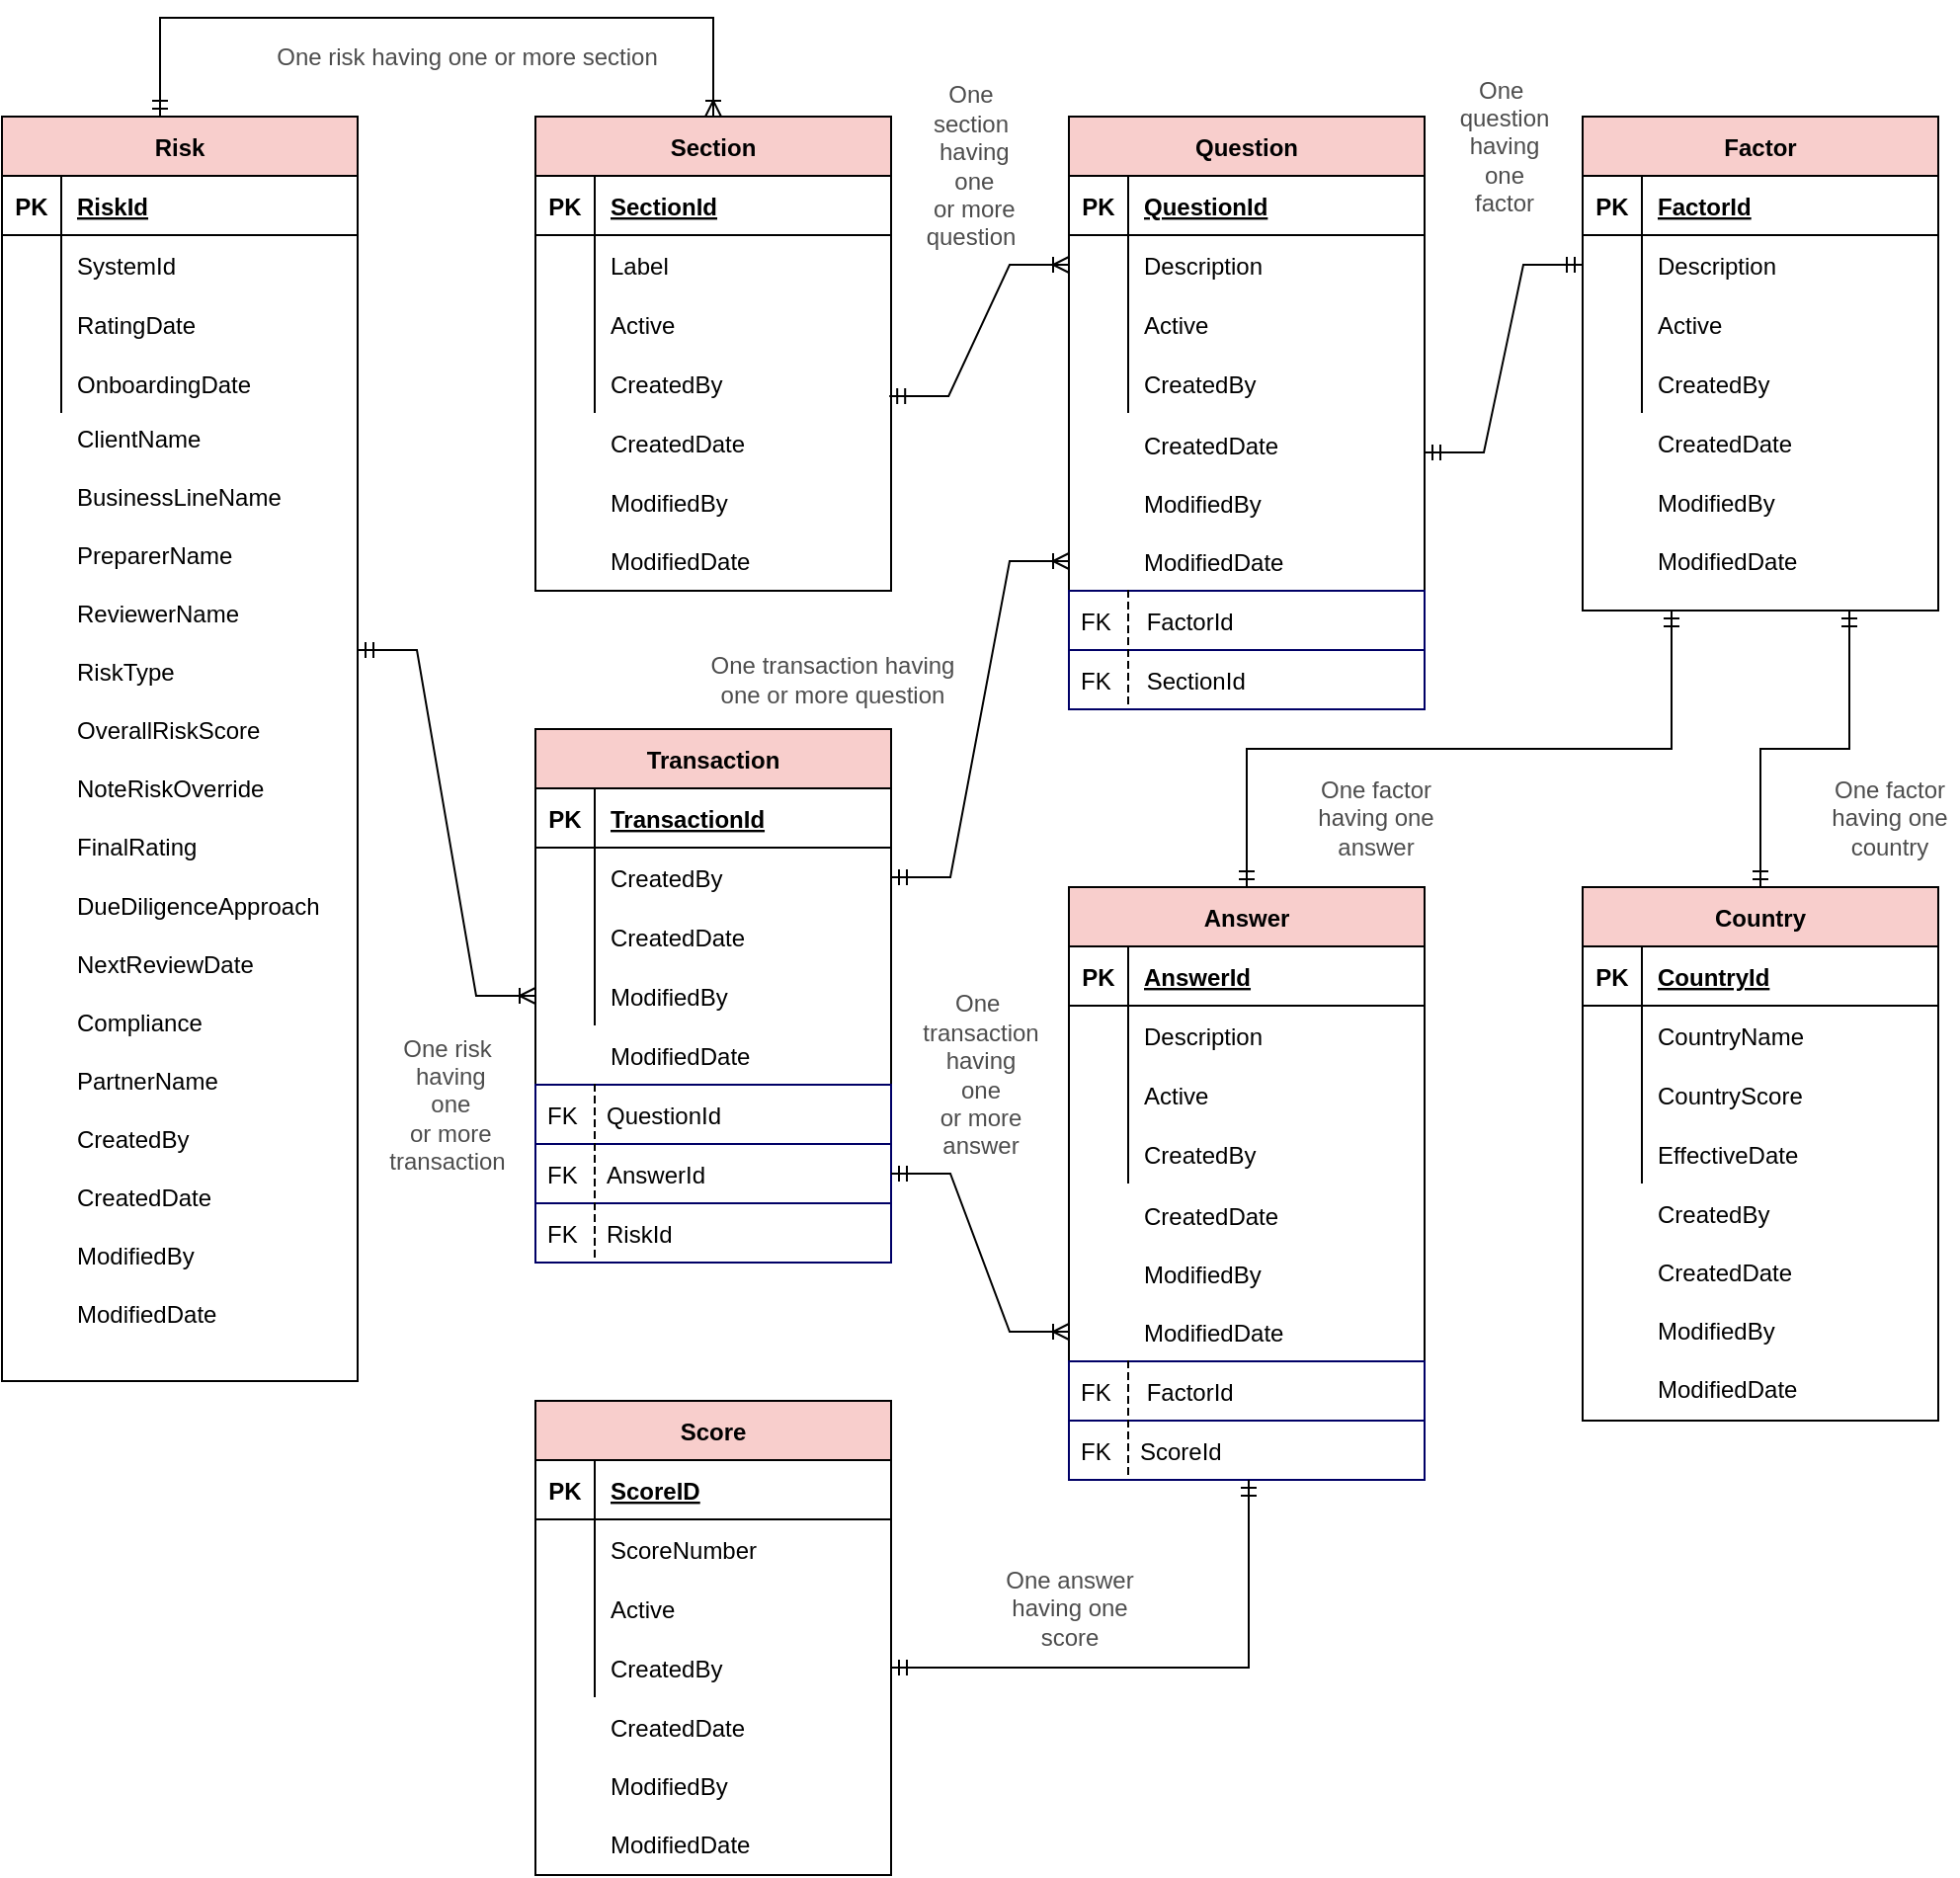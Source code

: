 <mxfile version="15.5.2" type="github">
  <diagram name="Page-1" id="e56a1550-8fbb-45ad-956c-1786394a9013">
    <mxGraphModel dx="1351" dy="1727" grid="1" gridSize="10" guides="1" tooltips="1" connect="1" arrows="1" fold="1" page="1" pageScale="1" pageWidth="1100" pageHeight="850" background="none" math="0" shadow="0">
      <root>
        <mxCell id="0" />
        <mxCell id="1" parent="0" />
        <mxCell id="z-8-TvUBXKNRUecBnekN-32" value="" style="group" vertex="1" connectable="0" parent="1">
          <mxGeometry x="30" y="40" width="180" height="640" as="geometry" />
        </mxCell>
        <mxCell id="z-8-TvUBXKNRUecBnekN-3" value="Risk" style="shape=table;startSize=30;container=1;collapsible=1;childLayout=tableLayout;fixedRows=1;rowLines=0;fontStyle=1;align=center;resizeLast=1;fillColor=#F8CECC;" vertex="1" parent="z-8-TvUBXKNRUecBnekN-32">
          <mxGeometry width="180" height="640" as="geometry" />
        </mxCell>
        <mxCell id="z-8-TvUBXKNRUecBnekN-4" value="" style="shape=partialRectangle;collapsible=0;dropTarget=0;pointerEvents=0;fillColor=none;top=0;left=0;bottom=1;right=0;points=[[0,0.5],[1,0.5]];portConstraint=eastwest;" vertex="1" parent="z-8-TvUBXKNRUecBnekN-3">
          <mxGeometry y="30" width="180" height="30" as="geometry" />
        </mxCell>
        <mxCell id="z-8-TvUBXKNRUecBnekN-5" value="PK" style="shape=partialRectangle;connectable=0;fillColor=none;top=0;left=0;bottom=0;right=0;fontStyle=1;overflow=hidden;" vertex="1" parent="z-8-TvUBXKNRUecBnekN-4">
          <mxGeometry width="30" height="30" as="geometry">
            <mxRectangle width="30" height="30" as="alternateBounds" />
          </mxGeometry>
        </mxCell>
        <mxCell id="z-8-TvUBXKNRUecBnekN-6" value="RiskId" style="shape=partialRectangle;connectable=0;fillColor=none;top=0;left=0;bottom=0;right=0;align=left;spacingLeft=6;fontStyle=5;overflow=hidden;" vertex="1" parent="z-8-TvUBXKNRUecBnekN-4">
          <mxGeometry x="30" width="150" height="30" as="geometry">
            <mxRectangle width="150" height="30" as="alternateBounds" />
          </mxGeometry>
        </mxCell>
        <mxCell id="z-8-TvUBXKNRUecBnekN-7" value="" style="shape=partialRectangle;collapsible=0;dropTarget=0;pointerEvents=0;fillColor=none;top=0;left=0;bottom=0;right=0;points=[[0,0.5],[1,0.5]];portConstraint=eastwest;" vertex="1" parent="z-8-TvUBXKNRUecBnekN-3">
          <mxGeometry y="60" width="180" height="30" as="geometry" />
        </mxCell>
        <mxCell id="z-8-TvUBXKNRUecBnekN-8" value="" style="shape=partialRectangle;connectable=0;fillColor=none;top=0;left=0;bottom=0;right=0;editable=1;overflow=hidden;" vertex="1" parent="z-8-TvUBXKNRUecBnekN-7">
          <mxGeometry width="30" height="30" as="geometry">
            <mxRectangle width="30" height="30" as="alternateBounds" />
          </mxGeometry>
        </mxCell>
        <mxCell id="z-8-TvUBXKNRUecBnekN-9" value="SystemId" style="shape=partialRectangle;connectable=0;fillColor=none;top=0;left=0;bottom=0;right=0;align=left;spacingLeft=6;overflow=hidden;" vertex="1" parent="z-8-TvUBXKNRUecBnekN-7">
          <mxGeometry x="30" width="150" height="30" as="geometry">
            <mxRectangle width="150" height="30" as="alternateBounds" />
          </mxGeometry>
        </mxCell>
        <mxCell id="z-8-TvUBXKNRUecBnekN-10" value="" style="shape=partialRectangle;collapsible=0;dropTarget=0;pointerEvents=0;fillColor=none;top=0;left=0;bottom=0;right=0;points=[[0,0.5],[1,0.5]];portConstraint=eastwest;" vertex="1" parent="z-8-TvUBXKNRUecBnekN-3">
          <mxGeometry y="90" width="180" height="30" as="geometry" />
        </mxCell>
        <mxCell id="z-8-TvUBXKNRUecBnekN-11" value="" style="shape=partialRectangle;connectable=0;fillColor=none;top=0;left=0;bottom=0;right=0;editable=1;overflow=hidden;" vertex="1" parent="z-8-TvUBXKNRUecBnekN-10">
          <mxGeometry width="30" height="30" as="geometry">
            <mxRectangle width="30" height="30" as="alternateBounds" />
          </mxGeometry>
        </mxCell>
        <mxCell id="z-8-TvUBXKNRUecBnekN-12" value="RatingDate" style="shape=partialRectangle;connectable=0;fillColor=none;top=0;left=0;bottom=0;right=0;align=left;spacingLeft=6;overflow=hidden;" vertex="1" parent="z-8-TvUBXKNRUecBnekN-10">
          <mxGeometry x="30" width="150" height="30" as="geometry">
            <mxRectangle width="150" height="30" as="alternateBounds" />
          </mxGeometry>
        </mxCell>
        <mxCell id="z-8-TvUBXKNRUecBnekN-13" value="" style="shape=partialRectangle;collapsible=0;dropTarget=0;pointerEvents=0;fillColor=none;top=0;left=0;bottom=0;right=0;points=[[0,0.5],[1,0.5]];portConstraint=eastwest;" vertex="1" parent="z-8-TvUBXKNRUecBnekN-3">
          <mxGeometry y="120" width="180" height="30" as="geometry" />
        </mxCell>
        <mxCell id="z-8-TvUBXKNRUecBnekN-14" value="" style="shape=partialRectangle;connectable=0;fillColor=none;top=0;left=0;bottom=0;right=0;editable=1;overflow=hidden;" vertex="1" parent="z-8-TvUBXKNRUecBnekN-13">
          <mxGeometry width="30" height="30" as="geometry">
            <mxRectangle width="30" height="30" as="alternateBounds" />
          </mxGeometry>
        </mxCell>
        <mxCell id="z-8-TvUBXKNRUecBnekN-15" value="OnboardingDate" style="shape=partialRectangle;connectable=0;fillColor=none;top=0;left=0;bottom=0;right=0;align=left;spacingLeft=6;overflow=hidden;" vertex="1" parent="z-8-TvUBXKNRUecBnekN-13">
          <mxGeometry x="30" width="150" height="30" as="geometry">
            <mxRectangle width="150" height="30" as="alternateBounds" />
          </mxGeometry>
        </mxCell>
        <mxCell id="z-8-TvUBXKNRUecBnekN-16" value="ClientName" style="shape=partialRectangle;connectable=0;fillColor=none;top=0;left=0;bottom=0;right=0;align=left;spacingLeft=6;overflow=hidden;" vertex="1" parent="z-8-TvUBXKNRUecBnekN-32">
          <mxGeometry x="30" y="147.692" width="150" height="29.538" as="geometry">
            <mxRectangle width="150" height="30" as="alternateBounds" />
          </mxGeometry>
        </mxCell>
        <mxCell id="z-8-TvUBXKNRUecBnekN-17" value="BusinessLineName" style="shape=partialRectangle;connectable=0;fillColor=none;top=0;left=0;bottom=0;right=0;align=left;spacingLeft=6;overflow=hidden;" vertex="1" parent="z-8-TvUBXKNRUecBnekN-32">
          <mxGeometry x="30" y="177.231" width="150" height="29.538" as="geometry">
            <mxRectangle width="150" height="30" as="alternateBounds" />
          </mxGeometry>
        </mxCell>
        <mxCell id="z-8-TvUBXKNRUecBnekN-18" value="RiskType" style="shape=partialRectangle;connectable=0;fillColor=none;top=0;left=0;bottom=0;right=0;align=left;spacingLeft=6;overflow=hidden;" vertex="1" parent="z-8-TvUBXKNRUecBnekN-32">
          <mxGeometry x="30" y="265.846" width="150" height="29.538" as="geometry">
            <mxRectangle width="150" height="30" as="alternateBounds" />
          </mxGeometry>
        </mxCell>
        <mxCell id="z-8-TvUBXKNRUecBnekN-19" value="OverallRiskScore" style="shape=partialRectangle;connectable=0;fillColor=none;top=0;left=0;bottom=0;right=0;align=left;spacingLeft=6;overflow=hidden;" vertex="1" parent="z-8-TvUBXKNRUecBnekN-32">
          <mxGeometry x="30" y="295.385" width="150" height="29.538" as="geometry">
            <mxRectangle width="150" height="30" as="alternateBounds" />
          </mxGeometry>
        </mxCell>
        <mxCell id="z-8-TvUBXKNRUecBnekN-20" value="PreparerName" style="shape=partialRectangle;connectable=0;fillColor=none;top=0;left=0;bottom=0;right=0;align=left;spacingLeft=6;overflow=hidden;" vertex="1" parent="z-8-TvUBXKNRUecBnekN-32">
          <mxGeometry x="30" y="206.769" width="150" height="29.538" as="geometry">
            <mxRectangle width="150" height="30" as="alternateBounds" />
          </mxGeometry>
        </mxCell>
        <mxCell id="z-8-TvUBXKNRUecBnekN-21" value="ReviewerName" style="shape=partialRectangle;connectable=0;fillColor=none;top=0;left=0;bottom=0;right=0;align=left;spacingLeft=6;overflow=hidden;" vertex="1" parent="z-8-TvUBXKNRUecBnekN-32">
          <mxGeometry x="30" y="236.308" width="150" height="29.538" as="geometry">
            <mxRectangle width="150" height="30" as="alternateBounds" />
          </mxGeometry>
        </mxCell>
        <mxCell id="z-8-TvUBXKNRUecBnekN-22" value="NoteRiskOverride" style="shape=partialRectangle;connectable=0;fillColor=none;top=0;left=0;bottom=0;right=0;align=left;spacingLeft=6;overflow=hidden;" vertex="1" parent="z-8-TvUBXKNRUecBnekN-32">
          <mxGeometry x="30" y="324.923" width="150" height="29.538" as="geometry">
            <mxRectangle width="150" height="30" as="alternateBounds" />
          </mxGeometry>
        </mxCell>
        <mxCell id="z-8-TvUBXKNRUecBnekN-23" value="DueDiligenceApproach" style="shape=partialRectangle;connectable=0;fillColor=none;top=0;left=0;bottom=0;right=0;align=left;spacingLeft=6;overflow=hidden;" vertex="1" parent="z-8-TvUBXKNRUecBnekN-32">
          <mxGeometry x="30" y="384" width="150" height="29.538" as="geometry">
            <mxRectangle width="150" height="30" as="alternateBounds" />
          </mxGeometry>
        </mxCell>
        <mxCell id="z-8-TvUBXKNRUecBnekN-24" value="FinalRating" style="shape=partialRectangle;connectable=0;fillColor=none;top=0;left=0;bottom=0;right=0;align=left;spacingLeft=6;overflow=hidden;" vertex="1" parent="z-8-TvUBXKNRUecBnekN-32">
          <mxGeometry x="30" y="354.462" width="150" height="29.538" as="geometry">
            <mxRectangle width="150" height="30" as="alternateBounds" />
          </mxGeometry>
        </mxCell>
        <mxCell id="z-8-TvUBXKNRUecBnekN-25" value="Compliance" style="shape=partialRectangle;connectable=0;fillColor=none;top=0;left=0;bottom=0;right=0;align=left;spacingLeft=6;overflow=hidden;" vertex="1" parent="z-8-TvUBXKNRUecBnekN-32">
          <mxGeometry x="30" y="443.077" width="150" height="29.538" as="geometry">
            <mxRectangle width="150" height="30" as="alternateBounds" />
          </mxGeometry>
        </mxCell>
        <mxCell id="z-8-TvUBXKNRUecBnekN-26" value="NextReviewDate" style="shape=partialRectangle;connectable=0;fillColor=none;top=0;left=0;bottom=0;right=0;align=left;spacingLeft=6;overflow=hidden;" vertex="1" parent="z-8-TvUBXKNRUecBnekN-32">
          <mxGeometry x="30" y="413.538" width="150" height="29.538" as="geometry">
            <mxRectangle width="150" height="30" as="alternateBounds" />
          </mxGeometry>
        </mxCell>
        <mxCell id="z-8-TvUBXKNRUecBnekN-27" value="PartnerName" style="shape=partialRectangle;connectable=0;fillColor=none;top=0;left=0;bottom=0;right=0;align=left;spacingLeft=6;overflow=hidden;" vertex="1" parent="z-8-TvUBXKNRUecBnekN-32">
          <mxGeometry x="30" y="472.615" width="150" height="29.538" as="geometry">
            <mxRectangle width="150" height="30" as="alternateBounds" />
          </mxGeometry>
        </mxCell>
        <mxCell id="z-8-TvUBXKNRUecBnekN-29" value="CreatedDate" style="shape=partialRectangle;connectable=0;fillColor=none;top=0;left=0;bottom=0;right=0;align=left;spacingLeft=6;overflow=hidden;" vertex="1" parent="z-8-TvUBXKNRUecBnekN-32">
          <mxGeometry x="30" y="531.692" width="150" height="29.538" as="geometry">
            <mxRectangle width="150" height="30" as="alternateBounds" />
          </mxGeometry>
        </mxCell>
        <mxCell id="z-8-TvUBXKNRUecBnekN-31" value="CreatedBy" style="shape=partialRectangle;connectable=0;fillColor=none;top=0;left=0;bottom=0;right=0;align=left;spacingLeft=6;overflow=hidden;" vertex="1" parent="z-8-TvUBXKNRUecBnekN-32">
          <mxGeometry x="30" y="502.154" width="150" height="29.538" as="geometry">
            <mxRectangle width="150" height="30" as="alternateBounds" />
          </mxGeometry>
        </mxCell>
        <mxCell id="z-8-TvUBXKNRUecBnekN-30" value="ModifiedBy" style="shape=partialRectangle;connectable=0;fillColor=none;top=0;left=0;bottom=0;right=0;align=left;spacingLeft=6;overflow=hidden;" vertex="1" parent="z-8-TvUBXKNRUecBnekN-32">
          <mxGeometry x="30" y="561.231" width="150" height="29.538" as="geometry">
            <mxRectangle width="150" height="30" as="alternateBounds" />
          </mxGeometry>
        </mxCell>
        <mxCell id="z-8-TvUBXKNRUecBnekN-28" value="ModifiedDate" style="shape=partialRectangle;connectable=0;fillColor=none;top=0;left=0;bottom=0;right=0;align=left;spacingLeft=6;overflow=hidden;" vertex="1" parent="z-8-TvUBXKNRUecBnekN-32">
          <mxGeometry x="30" y="590.769" width="150" height="29.538" as="geometry">
            <mxRectangle width="150" height="30" as="alternateBounds" />
          </mxGeometry>
        </mxCell>
        <mxCell id="z-8-TvUBXKNRUecBnekN-50" value="" style="group" vertex="1" connectable="0" parent="1">
          <mxGeometry x="830" y="430" width="180" height="270" as="geometry" />
        </mxCell>
        <mxCell id="z-8-TvUBXKNRUecBnekN-33" value="Country" style="shape=table;startSize=30;container=1;collapsible=1;childLayout=tableLayout;fixedRows=1;rowLines=0;fontStyle=1;align=center;resizeLast=1;fillColor=#F8CECC;" vertex="1" parent="z-8-TvUBXKNRUecBnekN-50">
          <mxGeometry width="180" height="270" as="geometry" />
        </mxCell>
        <mxCell id="z-8-TvUBXKNRUecBnekN-34" value="" style="shape=partialRectangle;collapsible=0;dropTarget=0;pointerEvents=0;fillColor=none;top=0;left=0;bottom=1;right=0;points=[[0,0.5],[1,0.5]];portConstraint=eastwest;" vertex="1" parent="z-8-TvUBXKNRUecBnekN-33">
          <mxGeometry y="30" width="180" height="30" as="geometry" />
        </mxCell>
        <mxCell id="z-8-TvUBXKNRUecBnekN-35" value="PK" style="shape=partialRectangle;connectable=0;fillColor=none;top=0;left=0;bottom=0;right=0;fontStyle=1;overflow=hidden;" vertex="1" parent="z-8-TvUBXKNRUecBnekN-34">
          <mxGeometry width="30" height="30" as="geometry">
            <mxRectangle width="30" height="30" as="alternateBounds" />
          </mxGeometry>
        </mxCell>
        <mxCell id="z-8-TvUBXKNRUecBnekN-36" value="CountryId" style="shape=partialRectangle;connectable=0;fillColor=none;top=0;left=0;bottom=0;right=0;align=left;spacingLeft=6;fontStyle=5;overflow=hidden;" vertex="1" parent="z-8-TvUBXKNRUecBnekN-34">
          <mxGeometry x="30" width="150" height="30" as="geometry">
            <mxRectangle width="150" height="30" as="alternateBounds" />
          </mxGeometry>
        </mxCell>
        <mxCell id="z-8-TvUBXKNRUecBnekN-37" value="" style="shape=partialRectangle;collapsible=0;dropTarget=0;pointerEvents=0;fillColor=none;top=0;left=0;bottom=0;right=0;points=[[0,0.5],[1,0.5]];portConstraint=eastwest;" vertex="1" parent="z-8-TvUBXKNRUecBnekN-33">
          <mxGeometry y="60" width="180" height="30" as="geometry" />
        </mxCell>
        <mxCell id="z-8-TvUBXKNRUecBnekN-38" value="" style="shape=partialRectangle;connectable=0;fillColor=none;top=0;left=0;bottom=0;right=0;editable=1;overflow=hidden;" vertex="1" parent="z-8-TvUBXKNRUecBnekN-37">
          <mxGeometry width="30" height="30" as="geometry">
            <mxRectangle width="30" height="30" as="alternateBounds" />
          </mxGeometry>
        </mxCell>
        <mxCell id="z-8-TvUBXKNRUecBnekN-39" value="CountryName" style="shape=partialRectangle;connectable=0;fillColor=none;top=0;left=0;bottom=0;right=0;align=left;spacingLeft=6;overflow=hidden;" vertex="1" parent="z-8-TvUBXKNRUecBnekN-37">
          <mxGeometry x="30" width="150" height="30" as="geometry">
            <mxRectangle width="150" height="30" as="alternateBounds" />
          </mxGeometry>
        </mxCell>
        <mxCell id="z-8-TvUBXKNRUecBnekN-40" value="" style="shape=partialRectangle;collapsible=0;dropTarget=0;pointerEvents=0;fillColor=none;top=0;left=0;bottom=0;right=0;points=[[0,0.5],[1,0.5]];portConstraint=eastwest;" vertex="1" parent="z-8-TvUBXKNRUecBnekN-33">
          <mxGeometry y="90" width="180" height="30" as="geometry" />
        </mxCell>
        <mxCell id="z-8-TvUBXKNRUecBnekN-41" value="" style="shape=partialRectangle;connectable=0;fillColor=none;top=0;left=0;bottom=0;right=0;editable=1;overflow=hidden;" vertex="1" parent="z-8-TvUBXKNRUecBnekN-40">
          <mxGeometry width="30" height="30" as="geometry">
            <mxRectangle width="30" height="30" as="alternateBounds" />
          </mxGeometry>
        </mxCell>
        <mxCell id="z-8-TvUBXKNRUecBnekN-42" value="CountryScore" style="shape=partialRectangle;connectable=0;fillColor=none;top=0;left=0;bottom=0;right=0;align=left;spacingLeft=6;overflow=hidden;" vertex="1" parent="z-8-TvUBXKNRUecBnekN-40">
          <mxGeometry x="30" width="150" height="30" as="geometry">
            <mxRectangle width="150" height="30" as="alternateBounds" />
          </mxGeometry>
        </mxCell>
        <mxCell id="z-8-TvUBXKNRUecBnekN-43" value="" style="shape=partialRectangle;collapsible=0;dropTarget=0;pointerEvents=0;fillColor=none;top=0;left=0;bottom=0;right=0;points=[[0,0.5],[1,0.5]];portConstraint=eastwest;" vertex="1" parent="z-8-TvUBXKNRUecBnekN-33">
          <mxGeometry y="120" width="180" height="30" as="geometry" />
        </mxCell>
        <mxCell id="z-8-TvUBXKNRUecBnekN-44" value="" style="shape=partialRectangle;connectable=0;fillColor=none;top=0;left=0;bottom=0;right=0;editable=1;overflow=hidden;" vertex="1" parent="z-8-TvUBXKNRUecBnekN-43">
          <mxGeometry width="30" height="30" as="geometry">
            <mxRectangle width="30" height="30" as="alternateBounds" />
          </mxGeometry>
        </mxCell>
        <mxCell id="z-8-TvUBXKNRUecBnekN-45" value="EffectiveDate" style="shape=partialRectangle;connectable=0;fillColor=none;top=0;left=0;bottom=0;right=0;align=left;spacingLeft=6;overflow=hidden;" vertex="1" parent="z-8-TvUBXKNRUecBnekN-43">
          <mxGeometry x="30" width="150" height="30" as="geometry">
            <mxRectangle width="150" height="30" as="alternateBounds" />
          </mxGeometry>
        </mxCell>
        <mxCell id="z-8-TvUBXKNRUecBnekN-46" value="CreatedBy" style="shape=partialRectangle;connectable=0;fillColor=none;top=0;left=0;bottom=0;right=0;align=left;spacingLeft=6;overflow=hidden;" vertex="1" parent="z-8-TvUBXKNRUecBnekN-50">
          <mxGeometry x="30" y="150.004" width="150" height="29.538" as="geometry">
            <mxRectangle width="150" height="30" as="alternateBounds" />
          </mxGeometry>
        </mxCell>
        <mxCell id="z-8-TvUBXKNRUecBnekN-47" value="CreatedDate" style="shape=partialRectangle;connectable=0;fillColor=none;top=0;left=0;bottom=0;right=0;align=left;spacingLeft=6;overflow=hidden;" vertex="1" parent="z-8-TvUBXKNRUecBnekN-50">
          <mxGeometry x="30" y="179.542" width="150" height="29.538" as="geometry">
            <mxRectangle width="150" height="30" as="alternateBounds" />
          </mxGeometry>
        </mxCell>
        <mxCell id="z-8-TvUBXKNRUecBnekN-48" value="ModifiedBy" style="shape=partialRectangle;connectable=0;fillColor=none;top=0;left=0;bottom=0;right=0;align=left;spacingLeft=6;overflow=hidden;" vertex="1" parent="z-8-TvUBXKNRUecBnekN-50">
          <mxGeometry x="30" y="209.081" width="150" height="29.538" as="geometry">
            <mxRectangle width="150" height="30" as="alternateBounds" />
          </mxGeometry>
        </mxCell>
        <mxCell id="z-8-TvUBXKNRUecBnekN-49" value="ModifiedDate" style="shape=partialRectangle;connectable=0;fillColor=none;top=0;left=0;bottom=0;right=0;align=left;spacingLeft=6;overflow=hidden;" vertex="1" parent="z-8-TvUBXKNRUecBnekN-50">
          <mxGeometry x="30" y="238.619" width="150" height="29.538" as="geometry">
            <mxRectangle width="150" height="30" as="alternateBounds" />
          </mxGeometry>
        </mxCell>
        <mxCell id="z-8-TvUBXKNRUecBnekN-73" value="" style="group" vertex="1" connectable="0" parent="1">
          <mxGeometry x="570" y="40" width="180" height="300.0" as="geometry" />
        </mxCell>
        <mxCell id="z-8-TvUBXKNRUecBnekN-55" value="Question" style="shape=table;startSize=30;container=1;collapsible=1;childLayout=tableLayout;fixedRows=1;rowLines=0;fontStyle=1;align=center;resizeLast=1;fillColor=#F8CECC;" vertex="1" parent="z-8-TvUBXKNRUecBnekN-73">
          <mxGeometry width="180" height="300" as="geometry" />
        </mxCell>
        <mxCell id="z-8-TvUBXKNRUecBnekN-56" value="" style="shape=partialRectangle;collapsible=0;dropTarget=0;pointerEvents=0;fillColor=none;top=0;left=0;bottom=1;right=0;points=[[0,0.5],[1,0.5]];portConstraint=eastwest;" vertex="1" parent="z-8-TvUBXKNRUecBnekN-55">
          <mxGeometry y="30" width="180" height="30" as="geometry" />
        </mxCell>
        <mxCell id="z-8-TvUBXKNRUecBnekN-57" value="PK" style="shape=partialRectangle;connectable=0;fillColor=none;top=0;left=0;bottom=0;right=0;fontStyle=1;overflow=hidden;" vertex="1" parent="z-8-TvUBXKNRUecBnekN-56">
          <mxGeometry width="30" height="30" as="geometry">
            <mxRectangle width="30" height="30" as="alternateBounds" />
          </mxGeometry>
        </mxCell>
        <mxCell id="z-8-TvUBXKNRUecBnekN-58" value="QuestionId" style="shape=partialRectangle;connectable=0;fillColor=none;top=0;left=0;bottom=0;right=0;align=left;spacingLeft=6;fontStyle=5;overflow=hidden;" vertex="1" parent="z-8-TvUBXKNRUecBnekN-56">
          <mxGeometry x="30" width="150" height="30" as="geometry">
            <mxRectangle width="150" height="30" as="alternateBounds" />
          </mxGeometry>
        </mxCell>
        <mxCell id="z-8-TvUBXKNRUecBnekN-59" value="" style="shape=partialRectangle;collapsible=0;dropTarget=0;pointerEvents=0;fillColor=none;top=0;left=0;bottom=0;right=0;points=[[0,0.5],[1,0.5]];portConstraint=eastwest;" vertex="1" parent="z-8-TvUBXKNRUecBnekN-55">
          <mxGeometry y="60" width="180" height="30" as="geometry" />
        </mxCell>
        <mxCell id="z-8-TvUBXKNRUecBnekN-60" value="" style="shape=partialRectangle;connectable=0;fillColor=none;top=0;left=0;bottom=0;right=0;editable=1;overflow=hidden;" vertex="1" parent="z-8-TvUBXKNRUecBnekN-59">
          <mxGeometry width="30" height="30" as="geometry">
            <mxRectangle width="30" height="30" as="alternateBounds" />
          </mxGeometry>
        </mxCell>
        <mxCell id="z-8-TvUBXKNRUecBnekN-61" value="Description" style="shape=partialRectangle;connectable=0;fillColor=none;top=0;left=0;bottom=0;right=0;align=left;spacingLeft=6;overflow=hidden;" vertex="1" parent="z-8-TvUBXKNRUecBnekN-59">
          <mxGeometry x="30" width="150" height="30" as="geometry">
            <mxRectangle width="150" height="30" as="alternateBounds" />
          </mxGeometry>
        </mxCell>
        <mxCell id="z-8-TvUBXKNRUecBnekN-62" value="" style="shape=partialRectangle;collapsible=0;dropTarget=0;pointerEvents=0;fillColor=none;top=0;left=0;bottom=0;right=0;points=[[0,0.5],[1,0.5]];portConstraint=eastwest;" vertex="1" parent="z-8-TvUBXKNRUecBnekN-55">
          <mxGeometry y="90" width="180" height="30" as="geometry" />
        </mxCell>
        <mxCell id="z-8-TvUBXKNRUecBnekN-63" value="" style="shape=partialRectangle;connectable=0;fillColor=none;top=0;left=0;bottom=0;right=0;editable=1;overflow=hidden;" vertex="1" parent="z-8-TvUBXKNRUecBnekN-62">
          <mxGeometry width="30" height="30" as="geometry">
            <mxRectangle width="30" height="30" as="alternateBounds" />
          </mxGeometry>
        </mxCell>
        <mxCell id="z-8-TvUBXKNRUecBnekN-64" value="Active" style="shape=partialRectangle;connectable=0;fillColor=none;top=0;left=0;bottom=0;right=0;align=left;spacingLeft=6;overflow=hidden;" vertex="1" parent="z-8-TvUBXKNRUecBnekN-62">
          <mxGeometry x="30" width="150" height="30" as="geometry">
            <mxRectangle width="150" height="30" as="alternateBounds" />
          </mxGeometry>
        </mxCell>
        <mxCell id="z-8-TvUBXKNRUecBnekN-65" value="" style="shape=partialRectangle;collapsible=0;dropTarget=0;pointerEvents=0;fillColor=none;top=0;left=0;bottom=0;right=0;points=[[0,0.5],[1,0.5]];portConstraint=eastwest;" vertex="1" parent="z-8-TvUBXKNRUecBnekN-55">
          <mxGeometry y="120" width="180" height="30" as="geometry" />
        </mxCell>
        <mxCell id="z-8-TvUBXKNRUecBnekN-66" value="" style="shape=partialRectangle;connectable=0;fillColor=none;top=0;left=0;bottom=0;right=0;editable=1;overflow=hidden;" vertex="1" parent="z-8-TvUBXKNRUecBnekN-65">
          <mxGeometry width="30" height="30" as="geometry">
            <mxRectangle width="30" height="30" as="alternateBounds" />
          </mxGeometry>
        </mxCell>
        <mxCell id="z-8-TvUBXKNRUecBnekN-67" value="CreatedBy" style="shape=partialRectangle;connectable=0;fillColor=none;top=0;left=0;bottom=0;right=0;align=left;spacingLeft=6;overflow=hidden;" vertex="1" parent="z-8-TvUBXKNRUecBnekN-65">
          <mxGeometry x="30" width="150" height="30" as="geometry">
            <mxRectangle width="150" height="30" as="alternateBounds" />
          </mxGeometry>
        </mxCell>
        <mxCell id="z-8-TvUBXKNRUecBnekN-68" value="ModifiedBy" style="shape=partialRectangle;connectable=0;fillColor=none;top=0;left=0;bottom=0;right=0;align=left;spacingLeft=6;overflow=hidden;" vertex="1" parent="z-8-TvUBXKNRUecBnekN-73">
          <mxGeometry x="30" y="180.921" width="150" height="29.538" as="geometry">
            <mxRectangle width="150" height="30" as="alternateBounds" />
          </mxGeometry>
        </mxCell>
        <mxCell id="z-8-TvUBXKNRUecBnekN-69" value="ModifiedDate" style="shape=partialRectangle;connectable=0;fillColor=none;top=0;left=0;bottom=0;right=0;align=left;spacingLeft=6;overflow=hidden;" vertex="1" parent="z-8-TvUBXKNRUecBnekN-73">
          <mxGeometry x="30" y="210.459" width="150" height="29.538" as="geometry">
            <mxRectangle width="150" height="30" as="alternateBounds" />
          </mxGeometry>
        </mxCell>
        <mxCell id="z-8-TvUBXKNRUecBnekN-72" value="CreatedDate" style="shape=partialRectangle;connectable=0;fillColor=none;top=0;left=0;bottom=0;right=0;align=left;spacingLeft=6;overflow=hidden;" vertex="1" parent="z-8-TvUBXKNRUecBnekN-73">
          <mxGeometry x="30" y="150.92" width="150" height="30" as="geometry">
            <mxRectangle width="150" height="30" as="alternateBounds" />
          </mxGeometry>
        </mxCell>
        <mxCell id="z-8-TvUBXKNRUecBnekN-98" value=" FactorId" style="shape=partialRectangle;fillColor=none;align=left;verticalAlign=middle;strokeColor=#000066;spacingLeft=34;rotatable=0;points=[[0,0.5],[1,0.5]];portConstraint=eastwest;dropTarget=0;shadow=0;" vertex="1" parent="z-8-TvUBXKNRUecBnekN-73">
          <mxGeometry y="240" width="180" height="30" as="geometry" />
        </mxCell>
        <mxCell id="z-8-TvUBXKNRUecBnekN-99" value="FK" style="shape=partialRectangle;top=0;left=0;bottom=0;fillColor=none;stokeWidth=1;dashed=1;align=left;verticalAlign=middle;spacingLeft=4;spacingRight=4;overflow=hidden;rotatable=0;points=[];portConstraint=eastwest;part=1;" vertex="1" connectable="0" parent="z-8-TvUBXKNRUecBnekN-98">
          <mxGeometry width="30" height="30" as="geometry" />
        </mxCell>
        <mxCell id="z-8-TvUBXKNRUecBnekN-100" value=" SectionId" style="shape=partialRectangle;fillColor=none;align=left;verticalAlign=middle;strokeColor=#000066;spacingLeft=34;rotatable=0;points=[[0,0.5],[1,0.5]];portConstraint=eastwest;dropTarget=0;" vertex="1" parent="z-8-TvUBXKNRUecBnekN-73">
          <mxGeometry y="270" width="180" height="30" as="geometry" />
        </mxCell>
        <mxCell id="z-8-TvUBXKNRUecBnekN-101" value="FK" style="shape=partialRectangle;top=0;left=0;bottom=0;fillColor=none;stokeWidth=1;dashed=1;align=left;verticalAlign=middle;spacingLeft=4;spacingRight=4;overflow=hidden;rotatable=0;points=[];portConstraint=eastwest;part=1;" vertex="1" connectable="0" parent="z-8-TvUBXKNRUecBnekN-100">
          <mxGeometry width="30" height="30" as="geometry" />
        </mxCell>
        <mxCell id="z-8-TvUBXKNRUecBnekN-118" value="" style="group" vertex="1" connectable="0" parent="1">
          <mxGeometry x="830" y="40" width="180" height="250" as="geometry" />
        </mxCell>
        <mxCell id="z-8-TvUBXKNRUecBnekN-102" value="Factor" style="shape=table;startSize=30;container=1;collapsible=1;childLayout=tableLayout;fixedRows=1;rowLines=0;fontStyle=1;align=center;resizeLast=1;fillColor=#F8CECC;" vertex="1" parent="z-8-TvUBXKNRUecBnekN-118">
          <mxGeometry width="180" height="250" as="geometry">
            <mxRectangle width="70" height="30" as="alternateBounds" />
          </mxGeometry>
        </mxCell>
        <mxCell id="z-8-TvUBXKNRUecBnekN-103" value="" style="shape=partialRectangle;collapsible=0;dropTarget=0;pointerEvents=0;fillColor=none;top=0;left=0;bottom=1;right=0;points=[[0,0.5],[1,0.5]];portConstraint=eastwest;" vertex="1" parent="z-8-TvUBXKNRUecBnekN-102">
          <mxGeometry y="30" width="180" height="30" as="geometry" />
        </mxCell>
        <mxCell id="z-8-TvUBXKNRUecBnekN-104" value="PK" style="shape=partialRectangle;connectable=0;fillColor=none;top=0;left=0;bottom=0;right=0;fontStyle=1;overflow=hidden;" vertex="1" parent="z-8-TvUBXKNRUecBnekN-103">
          <mxGeometry width="30" height="30" as="geometry">
            <mxRectangle width="30" height="30" as="alternateBounds" />
          </mxGeometry>
        </mxCell>
        <mxCell id="z-8-TvUBXKNRUecBnekN-105" value="FactorId" style="shape=partialRectangle;connectable=0;fillColor=none;top=0;left=0;bottom=0;right=0;align=left;spacingLeft=6;fontStyle=5;overflow=hidden;" vertex="1" parent="z-8-TvUBXKNRUecBnekN-103">
          <mxGeometry x="30" width="150" height="30" as="geometry">
            <mxRectangle width="150" height="30" as="alternateBounds" />
          </mxGeometry>
        </mxCell>
        <mxCell id="z-8-TvUBXKNRUecBnekN-106" value="" style="shape=partialRectangle;collapsible=0;dropTarget=0;pointerEvents=0;fillColor=none;top=0;left=0;bottom=0;right=0;points=[[0,0.5],[1,0.5]];portConstraint=eastwest;" vertex="1" parent="z-8-TvUBXKNRUecBnekN-102">
          <mxGeometry y="60" width="180" height="30" as="geometry" />
        </mxCell>
        <mxCell id="z-8-TvUBXKNRUecBnekN-107" value="" style="shape=partialRectangle;connectable=0;fillColor=none;top=0;left=0;bottom=0;right=0;editable=1;overflow=hidden;" vertex="1" parent="z-8-TvUBXKNRUecBnekN-106">
          <mxGeometry width="30" height="30" as="geometry">
            <mxRectangle width="30" height="30" as="alternateBounds" />
          </mxGeometry>
        </mxCell>
        <mxCell id="z-8-TvUBXKNRUecBnekN-108" value="Description" style="shape=partialRectangle;connectable=0;fillColor=none;top=0;left=0;bottom=0;right=0;align=left;spacingLeft=6;overflow=hidden;" vertex="1" parent="z-8-TvUBXKNRUecBnekN-106">
          <mxGeometry x="30" width="150" height="30" as="geometry">
            <mxRectangle width="150" height="30" as="alternateBounds" />
          </mxGeometry>
        </mxCell>
        <mxCell id="z-8-TvUBXKNRUecBnekN-109" value="" style="shape=partialRectangle;collapsible=0;dropTarget=0;pointerEvents=0;fillColor=none;top=0;left=0;bottom=0;right=0;points=[[0,0.5],[1,0.5]];portConstraint=eastwest;" vertex="1" parent="z-8-TvUBXKNRUecBnekN-102">
          <mxGeometry y="90" width="180" height="30" as="geometry" />
        </mxCell>
        <mxCell id="z-8-TvUBXKNRUecBnekN-110" value="" style="shape=partialRectangle;connectable=0;fillColor=none;top=0;left=0;bottom=0;right=0;editable=1;overflow=hidden;" vertex="1" parent="z-8-TvUBXKNRUecBnekN-109">
          <mxGeometry width="30" height="30" as="geometry">
            <mxRectangle width="30" height="30" as="alternateBounds" />
          </mxGeometry>
        </mxCell>
        <mxCell id="z-8-TvUBXKNRUecBnekN-111" value="Active" style="shape=partialRectangle;connectable=0;fillColor=none;top=0;left=0;bottom=0;right=0;align=left;spacingLeft=6;overflow=hidden;" vertex="1" parent="z-8-TvUBXKNRUecBnekN-109">
          <mxGeometry x="30" width="150" height="30" as="geometry">
            <mxRectangle width="150" height="30" as="alternateBounds" />
          </mxGeometry>
        </mxCell>
        <mxCell id="z-8-TvUBXKNRUecBnekN-112" value="" style="shape=partialRectangle;collapsible=0;dropTarget=0;pointerEvents=0;fillColor=none;top=0;left=0;bottom=0;right=0;points=[[0,0.5],[1,0.5]];portConstraint=eastwest;" vertex="1" parent="z-8-TvUBXKNRUecBnekN-102">
          <mxGeometry y="120" width="180" height="30" as="geometry" />
        </mxCell>
        <mxCell id="z-8-TvUBXKNRUecBnekN-113" value="" style="shape=partialRectangle;connectable=0;fillColor=none;top=0;left=0;bottom=0;right=0;editable=1;overflow=hidden;" vertex="1" parent="z-8-TvUBXKNRUecBnekN-112">
          <mxGeometry width="30" height="30" as="geometry">
            <mxRectangle width="30" height="30" as="alternateBounds" />
          </mxGeometry>
        </mxCell>
        <mxCell id="z-8-TvUBXKNRUecBnekN-114" value="CreatedBy" style="shape=partialRectangle;connectable=0;fillColor=none;top=0;left=0;bottom=0;right=0;align=left;spacingLeft=6;overflow=hidden;" vertex="1" parent="z-8-TvUBXKNRUecBnekN-112">
          <mxGeometry x="30" width="150" height="30" as="geometry">
            <mxRectangle width="150" height="30" as="alternateBounds" />
          </mxGeometry>
        </mxCell>
        <mxCell id="z-8-TvUBXKNRUecBnekN-115" value="CreatedDate" style="shape=partialRectangle;connectable=0;fillColor=none;top=0;left=0;bottom=0;right=0;align=left;spacingLeft=6;overflow=hidden;" vertex="1" parent="z-8-TvUBXKNRUecBnekN-118">
          <mxGeometry x="30" y="150" width="150" height="30" as="geometry">
            <mxRectangle width="150" height="30" as="alternateBounds" />
          </mxGeometry>
        </mxCell>
        <mxCell id="z-8-TvUBXKNRUecBnekN-116" value="ModifiedBy" style="shape=partialRectangle;connectable=0;fillColor=none;top=0;left=0;bottom=0;right=0;align=left;spacingLeft=6;overflow=hidden;" vertex="1" parent="z-8-TvUBXKNRUecBnekN-118">
          <mxGeometry x="30" y="180.001" width="150" height="29.538" as="geometry">
            <mxRectangle width="150" height="30" as="alternateBounds" />
          </mxGeometry>
        </mxCell>
        <mxCell id="z-8-TvUBXKNRUecBnekN-117" value="ModifiedDate" style="shape=partialRectangle;connectable=0;fillColor=none;top=0;left=0;bottom=0;right=0;align=left;spacingLeft=6;overflow=hidden;" vertex="1" parent="z-8-TvUBXKNRUecBnekN-118">
          <mxGeometry x="30" y="209.539" width="150" height="29.538" as="geometry">
            <mxRectangle width="150" height="30" as="alternateBounds" />
          </mxGeometry>
        </mxCell>
        <mxCell id="z-8-TvUBXKNRUecBnekN-135" value="" style="group" vertex="1" connectable="0" parent="1">
          <mxGeometry x="300" y="40" width="180" height="250" as="geometry" />
        </mxCell>
        <mxCell id="z-8-TvUBXKNRUecBnekN-119" value="Section" style="shape=table;startSize=30;container=1;collapsible=1;childLayout=tableLayout;fixedRows=1;rowLines=0;fontStyle=1;align=center;resizeLast=1;fillColor=#F8CECC;" vertex="1" parent="z-8-TvUBXKNRUecBnekN-135">
          <mxGeometry width="180" height="240" as="geometry" />
        </mxCell>
        <mxCell id="z-8-TvUBXKNRUecBnekN-120" value="" style="shape=partialRectangle;collapsible=0;dropTarget=0;pointerEvents=0;fillColor=none;top=0;left=0;bottom=1;right=0;points=[[0,0.5],[1,0.5]];portConstraint=eastwest;" vertex="1" parent="z-8-TvUBXKNRUecBnekN-119">
          <mxGeometry y="30" width="180" height="30" as="geometry" />
        </mxCell>
        <mxCell id="z-8-TvUBXKNRUecBnekN-121" value="PK" style="shape=partialRectangle;connectable=0;fillColor=none;top=0;left=0;bottom=0;right=0;fontStyle=1;overflow=hidden;" vertex="1" parent="z-8-TvUBXKNRUecBnekN-120">
          <mxGeometry width="30" height="30" as="geometry">
            <mxRectangle width="30" height="30" as="alternateBounds" />
          </mxGeometry>
        </mxCell>
        <mxCell id="z-8-TvUBXKNRUecBnekN-122" value="SectionId" style="shape=partialRectangle;connectable=0;fillColor=none;top=0;left=0;bottom=0;right=0;align=left;spacingLeft=6;fontStyle=5;overflow=hidden;" vertex="1" parent="z-8-TvUBXKNRUecBnekN-120">
          <mxGeometry x="30" width="150" height="30" as="geometry">
            <mxRectangle width="150" height="30" as="alternateBounds" />
          </mxGeometry>
        </mxCell>
        <mxCell id="z-8-TvUBXKNRUecBnekN-123" value="" style="shape=partialRectangle;collapsible=0;dropTarget=0;pointerEvents=0;fillColor=none;top=0;left=0;bottom=0;right=0;points=[[0,0.5],[1,0.5]];portConstraint=eastwest;" vertex="1" parent="z-8-TvUBXKNRUecBnekN-119">
          <mxGeometry y="60" width="180" height="30" as="geometry" />
        </mxCell>
        <mxCell id="z-8-TvUBXKNRUecBnekN-124" value="" style="shape=partialRectangle;connectable=0;fillColor=none;top=0;left=0;bottom=0;right=0;editable=1;overflow=hidden;" vertex="1" parent="z-8-TvUBXKNRUecBnekN-123">
          <mxGeometry width="30" height="30" as="geometry">
            <mxRectangle width="30" height="30" as="alternateBounds" />
          </mxGeometry>
        </mxCell>
        <mxCell id="z-8-TvUBXKNRUecBnekN-125" value="Label" style="shape=partialRectangle;connectable=0;fillColor=none;top=0;left=0;bottom=0;right=0;align=left;spacingLeft=6;overflow=hidden;" vertex="1" parent="z-8-TvUBXKNRUecBnekN-123">
          <mxGeometry x="30" width="150" height="30" as="geometry">
            <mxRectangle width="150" height="30" as="alternateBounds" />
          </mxGeometry>
        </mxCell>
        <mxCell id="z-8-TvUBXKNRUecBnekN-126" value="" style="shape=partialRectangle;collapsible=0;dropTarget=0;pointerEvents=0;fillColor=none;top=0;left=0;bottom=0;right=0;points=[[0,0.5],[1,0.5]];portConstraint=eastwest;" vertex="1" parent="z-8-TvUBXKNRUecBnekN-119">
          <mxGeometry y="90" width="180" height="30" as="geometry" />
        </mxCell>
        <mxCell id="z-8-TvUBXKNRUecBnekN-127" value="" style="shape=partialRectangle;connectable=0;fillColor=none;top=0;left=0;bottom=0;right=0;editable=1;overflow=hidden;" vertex="1" parent="z-8-TvUBXKNRUecBnekN-126">
          <mxGeometry width="30" height="30" as="geometry">
            <mxRectangle width="30" height="30" as="alternateBounds" />
          </mxGeometry>
        </mxCell>
        <mxCell id="z-8-TvUBXKNRUecBnekN-128" value="Active" style="shape=partialRectangle;connectable=0;fillColor=none;top=0;left=0;bottom=0;right=0;align=left;spacingLeft=6;overflow=hidden;" vertex="1" parent="z-8-TvUBXKNRUecBnekN-126">
          <mxGeometry x="30" width="150" height="30" as="geometry">
            <mxRectangle width="150" height="30" as="alternateBounds" />
          </mxGeometry>
        </mxCell>
        <mxCell id="z-8-TvUBXKNRUecBnekN-129" value="" style="shape=partialRectangle;collapsible=0;dropTarget=0;pointerEvents=0;fillColor=none;top=0;left=0;bottom=0;right=0;points=[[0,0.5],[1,0.5]];portConstraint=eastwest;" vertex="1" parent="z-8-TvUBXKNRUecBnekN-119">
          <mxGeometry y="120" width="180" height="30" as="geometry" />
        </mxCell>
        <mxCell id="z-8-TvUBXKNRUecBnekN-130" value="" style="shape=partialRectangle;connectable=0;fillColor=none;top=0;left=0;bottom=0;right=0;editable=1;overflow=hidden;" vertex="1" parent="z-8-TvUBXKNRUecBnekN-129">
          <mxGeometry width="30" height="30" as="geometry">
            <mxRectangle width="30" height="30" as="alternateBounds" />
          </mxGeometry>
        </mxCell>
        <mxCell id="z-8-TvUBXKNRUecBnekN-131" value="CreatedBy" style="shape=partialRectangle;connectable=0;fillColor=none;top=0;left=0;bottom=0;right=0;align=left;spacingLeft=6;overflow=hidden;" vertex="1" parent="z-8-TvUBXKNRUecBnekN-129">
          <mxGeometry x="30" width="150" height="30" as="geometry">
            <mxRectangle width="150" height="30" as="alternateBounds" />
          </mxGeometry>
        </mxCell>
        <mxCell id="z-8-TvUBXKNRUecBnekN-132" value="CreatedDate" style="shape=partialRectangle;connectable=0;fillColor=none;top=0;left=0;bottom=0;right=0;align=left;spacingLeft=6;overflow=hidden;" vertex="1" parent="z-8-TvUBXKNRUecBnekN-135">
          <mxGeometry x="30" y="150" width="150" height="30" as="geometry">
            <mxRectangle width="150" height="30" as="alternateBounds" />
          </mxGeometry>
        </mxCell>
        <mxCell id="z-8-TvUBXKNRUecBnekN-133" value="ModifiedBy" style="shape=partialRectangle;connectable=0;fillColor=none;top=0;left=0;bottom=0;right=0;align=left;spacingLeft=6;overflow=hidden;" vertex="1" parent="z-8-TvUBXKNRUecBnekN-135">
          <mxGeometry x="30" y="180.001" width="150" height="29.538" as="geometry">
            <mxRectangle width="150" height="30" as="alternateBounds" />
          </mxGeometry>
        </mxCell>
        <mxCell id="z-8-TvUBXKNRUecBnekN-134" value="ModifiedDate" style="shape=partialRectangle;connectable=0;fillColor=none;top=0;left=0;bottom=0;right=0;align=left;spacingLeft=6;overflow=hidden;" vertex="1" parent="z-8-TvUBXKNRUecBnekN-135">
          <mxGeometry x="30" y="209.539" width="150" height="29.538" as="geometry">
            <mxRectangle width="150" height="30" as="alternateBounds" />
          </mxGeometry>
        </mxCell>
        <mxCell id="z-8-TvUBXKNRUecBnekN-177" value="" style="group" vertex="1" connectable="0" parent="1">
          <mxGeometry x="300" y="690" width="180" height="240" as="geometry" />
        </mxCell>
        <mxCell id="z-8-TvUBXKNRUecBnekN-161" value="Score" style="shape=table;startSize=30;container=1;collapsible=1;childLayout=tableLayout;fixedRows=1;rowLines=0;fontStyle=1;align=center;resizeLast=1;fillColor=#F8CECC;" vertex="1" parent="z-8-TvUBXKNRUecBnekN-177">
          <mxGeometry width="180" height="240" as="geometry" />
        </mxCell>
        <mxCell id="z-8-TvUBXKNRUecBnekN-162" value="" style="shape=partialRectangle;collapsible=0;dropTarget=0;pointerEvents=0;fillColor=none;top=0;left=0;bottom=1;right=0;points=[[0,0.5],[1,0.5]];portConstraint=eastwest;" vertex="1" parent="z-8-TvUBXKNRUecBnekN-161">
          <mxGeometry y="30" width="180" height="30" as="geometry" />
        </mxCell>
        <mxCell id="z-8-TvUBXKNRUecBnekN-163" value="PK" style="shape=partialRectangle;connectable=0;fillColor=none;top=0;left=0;bottom=0;right=0;fontStyle=1;overflow=hidden;" vertex="1" parent="z-8-TvUBXKNRUecBnekN-162">
          <mxGeometry width="30" height="30" as="geometry">
            <mxRectangle width="30" height="30" as="alternateBounds" />
          </mxGeometry>
        </mxCell>
        <mxCell id="z-8-TvUBXKNRUecBnekN-164" value="ScoreID" style="shape=partialRectangle;connectable=0;fillColor=none;top=0;left=0;bottom=0;right=0;align=left;spacingLeft=6;fontStyle=5;overflow=hidden;" vertex="1" parent="z-8-TvUBXKNRUecBnekN-162">
          <mxGeometry x="30" width="150" height="30" as="geometry">
            <mxRectangle width="150" height="30" as="alternateBounds" />
          </mxGeometry>
        </mxCell>
        <mxCell id="z-8-TvUBXKNRUecBnekN-165" value="" style="shape=partialRectangle;collapsible=0;dropTarget=0;pointerEvents=0;fillColor=none;top=0;left=0;bottom=0;right=0;points=[[0,0.5],[1,0.5]];portConstraint=eastwest;" vertex="1" parent="z-8-TvUBXKNRUecBnekN-161">
          <mxGeometry y="60" width="180" height="30" as="geometry" />
        </mxCell>
        <mxCell id="z-8-TvUBXKNRUecBnekN-166" value="" style="shape=partialRectangle;connectable=0;fillColor=none;top=0;left=0;bottom=0;right=0;editable=1;overflow=hidden;" vertex="1" parent="z-8-TvUBXKNRUecBnekN-165">
          <mxGeometry width="30" height="30" as="geometry">
            <mxRectangle width="30" height="30" as="alternateBounds" />
          </mxGeometry>
        </mxCell>
        <mxCell id="z-8-TvUBXKNRUecBnekN-167" value="ScoreNumber" style="shape=partialRectangle;connectable=0;fillColor=none;top=0;left=0;bottom=0;right=0;align=left;spacingLeft=6;overflow=hidden;" vertex="1" parent="z-8-TvUBXKNRUecBnekN-165">
          <mxGeometry x="30" width="150" height="30" as="geometry">
            <mxRectangle width="150" height="30" as="alternateBounds" />
          </mxGeometry>
        </mxCell>
        <mxCell id="z-8-TvUBXKNRUecBnekN-168" value="" style="shape=partialRectangle;collapsible=0;dropTarget=0;pointerEvents=0;fillColor=none;top=0;left=0;bottom=0;right=0;points=[[0,0.5],[1,0.5]];portConstraint=eastwest;" vertex="1" parent="z-8-TvUBXKNRUecBnekN-161">
          <mxGeometry y="90" width="180" height="30" as="geometry" />
        </mxCell>
        <mxCell id="z-8-TvUBXKNRUecBnekN-169" value="" style="shape=partialRectangle;connectable=0;fillColor=none;top=0;left=0;bottom=0;right=0;editable=1;overflow=hidden;" vertex="1" parent="z-8-TvUBXKNRUecBnekN-168">
          <mxGeometry width="30" height="30" as="geometry">
            <mxRectangle width="30" height="30" as="alternateBounds" />
          </mxGeometry>
        </mxCell>
        <mxCell id="z-8-TvUBXKNRUecBnekN-170" value="Active" style="shape=partialRectangle;connectable=0;fillColor=none;top=0;left=0;bottom=0;right=0;align=left;spacingLeft=6;overflow=hidden;" vertex="1" parent="z-8-TvUBXKNRUecBnekN-168">
          <mxGeometry x="30" width="150" height="30" as="geometry">
            <mxRectangle width="150" height="30" as="alternateBounds" />
          </mxGeometry>
        </mxCell>
        <mxCell id="z-8-TvUBXKNRUecBnekN-171" value="" style="shape=partialRectangle;collapsible=0;dropTarget=0;pointerEvents=0;fillColor=none;top=0;left=0;bottom=0;right=0;points=[[0,0.5],[1,0.5]];portConstraint=eastwest;" vertex="1" parent="z-8-TvUBXKNRUecBnekN-161">
          <mxGeometry y="120" width="180" height="30" as="geometry" />
        </mxCell>
        <mxCell id="z-8-TvUBXKNRUecBnekN-172" value="" style="shape=partialRectangle;connectable=0;fillColor=none;top=0;left=0;bottom=0;right=0;editable=1;overflow=hidden;" vertex="1" parent="z-8-TvUBXKNRUecBnekN-171">
          <mxGeometry width="30" height="30" as="geometry">
            <mxRectangle width="30" height="30" as="alternateBounds" />
          </mxGeometry>
        </mxCell>
        <mxCell id="z-8-TvUBXKNRUecBnekN-173" value="CreatedBy" style="shape=partialRectangle;connectable=0;fillColor=none;top=0;left=0;bottom=0;right=0;align=left;spacingLeft=6;overflow=hidden;" vertex="1" parent="z-8-TvUBXKNRUecBnekN-171">
          <mxGeometry x="30" width="150" height="30" as="geometry">
            <mxRectangle width="150" height="30" as="alternateBounds" />
          </mxGeometry>
        </mxCell>
        <mxCell id="z-8-TvUBXKNRUecBnekN-174" value="CreatedDate" style="shape=partialRectangle;connectable=0;fillColor=none;top=0;left=0;bottom=0;right=0;align=left;spacingLeft=6;overflow=hidden;" vertex="1" parent="z-8-TvUBXKNRUecBnekN-177">
          <mxGeometry x="30" y="150.001" width="150" height="29.538" as="geometry">
            <mxRectangle width="150" height="30" as="alternateBounds" />
          </mxGeometry>
        </mxCell>
        <mxCell id="z-8-TvUBXKNRUecBnekN-175" value="ModifiedBy" style="shape=partialRectangle;connectable=0;fillColor=none;top=0;left=0;bottom=0;right=0;align=left;spacingLeft=6;overflow=hidden;" vertex="1" parent="z-8-TvUBXKNRUecBnekN-177">
          <mxGeometry x="30" y="179.539" width="150" height="29.538" as="geometry">
            <mxRectangle width="150" height="30" as="alternateBounds" />
          </mxGeometry>
        </mxCell>
        <mxCell id="z-8-TvUBXKNRUecBnekN-176" value="ModifiedDate" style="shape=partialRectangle;connectable=0;fillColor=none;top=0;left=0;bottom=0;right=0;align=left;spacingLeft=6;overflow=hidden;" vertex="1" parent="z-8-TvUBXKNRUecBnekN-177">
          <mxGeometry x="30" y="209.079" width="150" height="29.538" as="geometry">
            <mxRectangle width="150" height="30" as="alternateBounds" />
          </mxGeometry>
        </mxCell>
        <mxCell id="z-8-TvUBXKNRUecBnekN-198" value="" style="group" vertex="1" connectable="0" parent="1">
          <mxGeometry x="300" y="350" width="180" height="270" as="geometry" />
        </mxCell>
        <mxCell id="z-8-TvUBXKNRUecBnekN-178" value="Transaction" style="shape=table;startSize=30;container=1;collapsible=1;childLayout=tableLayout;fixedRows=1;rowLines=0;fontStyle=1;align=center;resizeLast=1;fillColor=#F8CECC;" vertex="1" parent="z-8-TvUBXKNRUecBnekN-198">
          <mxGeometry width="180" height="270" as="geometry" />
        </mxCell>
        <mxCell id="z-8-TvUBXKNRUecBnekN-179" value="" style="shape=partialRectangle;collapsible=0;dropTarget=0;pointerEvents=0;fillColor=none;top=0;left=0;bottom=1;right=0;points=[[0,0.5],[1,0.5]];portConstraint=eastwest;" vertex="1" parent="z-8-TvUBXKNRUecBnekN-178">
          <mxGeometry y="30" width="180" height="30" as="geometry" />
        </mxCell>
        <mxCell id="z-8-TvUBXKNRUecBnekN-180" value="PK" style="shape=partialRectangle;connectable=0;fillColor=none;top=0;left=0;bottom=0;right=0;fontStyle=1;overflow=hidden;" vertex="1" parent="z-8-TvUBXKNRUecBnekN-179">
          <mxGeometry width="30" height="30" as="geometry">
            <mxRectangle width="30" height="30" as="alternateBounds" />
          </mxGeometry>
        </mxCell>
        <mxCell id="z-8-TvUBXKNRUecBnekN-181" value="TransactionId" style="shape=partialRectangle;connectable=0;fillColor=none;top=0;left=0;bottom=0;right=0;align=left;spacingLeft=6;fontStyle=5;overflow=hidden;" vertex="1" parent="z-8-TvUBXKNRUecBnekN-179">
          <mxGeometry x="30" width="150" height="30" as="geometry">
            <mxRectangle width="150" height="30" as="alternateBounds" />
          </mxGeometry>
        </mxCell>
        <mxCell id="z-8-TvUBXKNRUecBnekN-182" value="" style="shape=partialRectangle;collapsible=0;dropTarget=0;pointerEvents=0;fillColor=none;top=0;left=0;bottom=0;right=0;points=[[0,0.5],[1,0.5]];portConstraint=eastwest;" vertex="1" parent="z-8-TvUBXKNRUecBnekN-178">
          <mxGeometry y="60" width="180" height="30" as="geometry" />
        </mxCell>
        <mxCell id="z-8-TvUBXKNRUecBnekN-183" value="" style="shape=partialRectangle;connectable=0;fillColor=none;top=0;left=0;bottom=0;right=0;editable=1;overflow=hidden;" vertex="1" parent="z-8-TvUBXKNRUecBnekN-182">
          <mxGeometry width="30" height="30" as="geometry">
            <mxRectangle width="30" height="30" as="alternateBounds" />
          </mxGeometry>
        </mxCell>
        <mxCell id="z-8-TvUBXKNRUecBnekN-184" value="CreatedBy" style="shape=partialRectangle;connectable=0;fillColor=none;top=0;left=0;bottom=0;right=0;align=left;spacingLeft=6;overflow=hidden;" vertex="1" parent="z-8-TvUBXKNRUecBnekN-182">
          <mxGeometry x="30" width="150" height="30" as="geometry">
            <mxRectangle width="150" height="30" as="alternateBounds" />
          </mxGeometry>
        </mxCell>
        <mxCell id="z-8-TvUBXKNRUecBnekN-185" value="" style="shape=partialRectangle;collapsible=0;dropTarget=0;pointerEvents=0;fillColor=none;top=0;left=0;bottom=0;right=0;points=[[0,0.5],[1,0.5]];portConstraint=eastwest;" vertex="1" parent="z-8-TvUBXKNRUecBnekN-178">
          <mxGeometry y="90" width="180" height="30" as="geometry" />
        </mxCell>
        <mxCell id="z-8-TvUBXKNRUecBnekN-186" value="" style="shape=partialRectangle;connectable=0;fillColor=none;top=0;left=0;bottom=0;right=0;editable=1;overflow=hidden;" vertex="1" parent="z-8-TvUBXKNRUecBnekN-185">
          <mxGeometry width="30" height="30" as="geometry">
            <mxRectangle width="30" height="30" as="alternateBounds" />
          </mxGeometry>
        </mxCell>
        <mxCell id="z-8-TvUBXKNRUecBnekN-187" value="CreatedDate" style="shape=partialRectangle;connectable=0;fillColor=none;top=0;left=0;bottom=0;right=0;align=left;spacingLeft=6;overflow=hidden;" vertex="1" parent="z-8-TvUBXKNRUecBnekN-185">
          <mxGeometry x="30" width="150" height="30" as="geometry">
            <mxRectangle width="150" height="30" as="alternateBounds" />
          </mxGeometry>
        </mxCell>
        <mxCell id="z-8-TvUBXKNRUecBnekN-188" value="" style="shape=partialRectangle;collapsible=0;dropTarget=0;pointerEvents=0;fillColor=none;top=0;left=0;bottom=0;right=0;points=[[0,0.5],[1,0.5]];portConstraint=eastwest;" vertex="1" parent="z-8-TvUBXKNRUecBnekN-178">
          <mxGeometry y="120" width="180" height="30" as="geometry" />
        </mxCell>
        <mxCell id="z-8-TvUBXKNRUecBnekN-189" value="" style="shape=partialRectangle;connectable=0;fillColor=none;top=0;left=0;bottom=0;right=0;editable=1;overflow=hidden;" vertex="1" parent="z-8-TvUBXKNRUecBnekN-188">
          <mxGeometry width="30" height="30" as="geometry">
            <mxRectangle width="30" height="30" as="alternateBounds" />
          </mxGeometry>
        </mxCell>
        <mxCell id="z-8-TvUBXKNRUecBnekN-190" value="ModifiedBy" style="shape=partialRectangle;connectable=0;fillColor=none;top=0;left=0;bottom=0;right=0;align=left;spacingLeft=6;overflow=hidden;" vertex="1" parent="z-8-TvUBXKNRUecBnekN-188">
          <mxGeometry x="30" width="150" height="30" as="geometry">
            <mxRectangle width="150" height="30" as="alternateBounds" />
          </mxGeometry>
        </mxCell>
        <mxCell id="z-8-TvUBXKNRUecBnekN-191" value="ModifiedDate" style="shape=partialRectangle;connectable=0;fillColor=none;top=0;left=0;bottom=0;right=0;align=left;spacingLeft=6;overflow=hidden;" vertex="1" parent="z-8-TvUBXKNRUecBnekN-198">
          <mxGeometry x="30" y="150" width="150" height="30" as="geometry">
            <mxRectangle width="150" height="30" as="alternateBounds" />
          </mxGeometry>
        </mxCell>
        <mxCell id="z-8-TvUBXKNRUecBnekN-192" value="QuestionId" style="shape=partialRectangle;fillColor=none;align=left;verticalAlign=middle;strokeColor=#000066;spacingLeft=34;rotatable=0;points=[[0,0.5],[1,0.5]];portConstraint=eastwest;dropTarget=0;" vertex="1" parent="z-8-TvUBXKNRUecBnekN-198">
          <mxGeometry y="180" width="180" height="30" as="geometry" />
        </mxCell>
        <mxCell id="z-8-TvUBXKNRUecBnekN-193" value="FK" style="shape=partialRectangle;top=0;left=0;bottom=0;fillColor=none;stokeWidth=1;dashed=1;align=left;verticalAlign=middle;spacingLeft=4;spacingRight=4;overflow=hidden;rotatable=0;points=[];portConstraint=eastwest;part=1;" vertex="1" connectable="0" parent="z-8-TvUBXKNRUecBnekN-192">
          <mxGeometry width="30" height="30" as="geometry" />
        </mxCell>
        <mxCell id="z-8-TvUBXKNRUecBnekN-194" value="AnswerId" style="shape=partialRectangle;fillColor=none;align=left;verticalAlign=middle;strokeColor=#000066;spacingLeft=34;rotatable=0;points=[[0,0.5],[1,0.5]];portConstraint=eastwest;dropTarget=0;" vertex="1" parent="z-8-TvUBXKNRUecBnekN-198">
          <mxGeometry y="210" width="180" height="30" as="geometry" />
        </mxCell>
        <mxCell id="z-8-TvUBXKNRUecBnekN-195" value="FK" style="shape=partialRectangle;top=0;left=0;bottom=0;fillColor=none;stokeWidth=1;dashed=1;align=left;verticalAlign=middle;spacingLeft=4;spacingRight=4;overflow=hidden;rotatable=0;points=[];portConstraint=eastwest;part=1;" vertex="1" connectable="0" parent="z-8-TvUBXKNRUecBnekN-194">
          <mxGeometry width="30" height="30" as="geometry" />
        </mxCell>
        <mxCell id="z-8-TvUBXKNRUecBnekN-196" value="RiskId" style="shape=partialRectangle;fillColor=none;align=left;verticalAlign=middle;strokeColor=#000066;spacingLeft=34;rotatable=0;points=[[0,0.5],[1,0.5]];portConstraint=eastwest;dropTarget=0;" vertex="1" parent="z-8-TvUBXKNRUecBnekN-198">
          <mxGeometry y="240" width="180" height="30" as="geometry" />
        </mxCell>
        <mxCell id="z-8-TvUBXKNRUecBnekN-197" value="FK" style="shape=partialRectangle;top=0;left=0;bottom=0;fillColor=none;stokeWidth=1;dashed=1;align=left;verticalAlign=middle;spacingLeft=4;spacingRight=4;overflow=hidden;rotatable=0;points=[];portConstraint=eastwest;part=1;" vertex="1" connectable="0" parent="z-8-TvUBXKNRUecBnekN-196">
          <mxGeometry width="30" height="30" as="geometry" />
        </mxCell>
        <mxCell id="z-8-TvUBXKNRUecBnekN-209" value="" style="edgeStyle=orthogonalEdgeStyle;fontSize=12;html=1;endArrow=ERoneToMany;startArrow=ERmandOne;rounded=0;elbow=vertical;exitX=0.75;exitY=0;exitDx=0;exitDy=0;entryX=0.5;entryY=0;entryDx=0;entryDy=0;" edge="1" parent="1" target="z-8-TvUBXKNRUecBnekN-119">
          <mxGeometry width="100" height="100" relative="1" as="geometry">
            <mxPoint x="110" y="40" as="sourcePoint" />
            <mxPoint x="605" y="40" as="targetPoint" />
            <Array as="points">
              <mxPoint x="110" y="-10" />
              <mxPoint x="390" y="-10" />
            </Array>
          </mxGeometry>
        </mxCell>
        <mxCell id="z-8-TvUBXKNRUecBnekN-220" value="&lt;font color=&quot;#4d4d4d&quot;&gt;One risk having one or&amp;nbsp;more section&lt;/font&gt;" style="text;html=1;align=center;verticalAlign=middle;resizable=0;points=[];autosize=1;strokeColor=none;fillColor=none;" vertex="1" parent="1">
          <mxGeometry x="160" width="210" height="20" as="geometry" />
        </mxCell>
        <mxCell id="z-8-TvUBXKNRUecBnekN-232" value="" style="group" vertex="1" connectable="0" parent="1">
          <mxGeometry x="570" y="430" width="180" height="300.0" as="geometry" />
        </mxCell>
        <mxCell id="z-8-TvUBXKNRUecBnekN-233" value="Answer" style="shape=table;startSize=30;container=1;collapsible=1;childLayout=tableLayout;fixedRows=1;rowLines=0;fontStyle=1;align=center;resizeLast=1;fillColor=#F8CECC;" vertex="1" parent="z-8-TvUBXKNRUecBnekN-232">
          <mxGeometry width="180" height="300" as="geometry" />
        </mxCell>
        <mxCell id="z-8-TvUBXKNRUecBnekN-234" value="" style="shape=partialRectangle;collapsible=0;dropTarget=0;pointerEvents=0;fillColor=none;top=0;left=0;bottom=1;right=0;points=[[0,0.5],[1,0.5]];portConstraint=eastwest;" vertex="1" parent="z-8-TvUBXKNRUecBnekN-233">
          <mxGeometry y="30" width="180" height="30" as="geometry" />
        </mxCell>
        <mxCell id="z-8-TvUBXKNRUecBnekN-235" value="PK" style="shape=partialRectangle;connectable=0;fillColor=none;top=0;left=0;bottom=0;right=0;fontStyle=1;overflow=hidden;" vertex="1" parent="z-8-TvUBXKNRUecBnekN-234">
          <mxGeometry width="30" height="30" as="geometry">
            <mxRectangle width="30" height="30" as="alternateBounds" />
          </mxGeometry>
        </mxCell>
        <mxCell id="z-8-TvUBXKNRUecBnekN-236" value="AnswerId" style="shape=partialRectangle;connectable=0;fillColor=none;top=0;left=0;bottom=0;right=0;align=left;spacingLeft=6;fontStyle=5;overflow=hidden;" vertex="1" parent="z-8-TvUBXKNRUecBnekN-234">
          <mxGeometry x="30" width="150" height="30" as="geometry">
            <mxRectangle width="150" height="30" as="alternateBounds" />
          </mxGeometry>
        </mxCell>
        <mxCell id="z-8-TvUBXKNRUecBnekN-237" value="" style="shape=partialRectangle;collapsible=0;dropTarget=0;pointerEvents=0;fillColor=none;top=0;left=0;bottom=0;right=0;points=[[0,0.5],[1,0.5]];portConstraint=eastwest;" vertex="1" parent="z-8-TvUBXKNRUecBnekN-233">
          <mxGeometry y="60" width="180" height="30" as="geometry" />
        </mxCell>
        <mxCell id="z-8-TvUBXKNRUecBnekN-238" value="" style="shape=partialRectangle;connectable=0;fillColor=none;top=0;left=0;bottom=0;right=0;editable=1;overflow=hidden;" vertex="1" parent="z-8-TvUBXKNRUecBnekN-237">
          <mxGeometry width="30" height="30" as="geometry">
            <mxRectangle width="30" height="30" as="alternateBounds" />
          </mxGeometry>
        </mxCell>
        <mxCell id="z-8-TvUBXKNRUecBnekN-239" value="Description" style="shape=partialRectangle;connectable=0;fillColor=none;top=0;left=0;bottom=0;right=0;align=left;spacingLeft=6;overflow=hidden;" vertex="1" parent="z-8-TvUBXKNRUecBnekN-237">
          <mxGeometry x="30" width="150" height="30" as="geometry">
            <mxRectangle width="150" height="30" as="alternateBounds" />
          </mxGeometry>
        </mxCell>
        <mxCell id="z-8-TvUBXKNRUecBnekN-240" value="" style="shape=partialRectangle;collapsible=0;dropTarget=0;pointerEvents=0;fillColor=none;top=0;left=0;bottom=0;right=0;points=[[0,0.5],[1,0.5]];portConstraint=eastwest;" vertex="1" parent="z-8-TvUBXKNRUecBnekN-233">
          <mxGeometry y="90" width="180" height="30" as="geometry" />
        </mxCell>
        <mxCell id="z-8-TvUBXKNRUecBnekN-241" value="" style="shape=partialRectangle;connectable=0;fillColor=none;top=0;left=0;bottom=0;right=0;editable=1;overflow=hidden;" vertex="1" parent="z-8-TvUBXKNRUecBnekN-240">
          <mxGeometry width="30" height="30" as="geometry">
            <mxRectangle width="30" height="30" as="alternateBounds" />
          </mxGeometry>
        </mxCell>
        <mxCell id="z-8-TvUBXKNRUecBnekN-242" value="Active" style="shape=partialRectangle;connectable=0;fillColor=none;top=0;left=0;bottom=0;right=0;align=left;spacingLeft=6;overflow=hidden;" vertex="1" parent="z-8-TvUBXKNRUecBnekN-240">
          <mxGeometry x="30" width="150" height="30" as="geometry">
            <mxRectangle width="150" height="30" as="alternateBounds" />
          </mxGeometry>
        </mxCell>
        <mxCell id="z-8-TvUBXKNRUecBnekN-243" value="" style="shape=partialRectangle;collapsible=0;dropTarget=0;pointerEvents=0;fillColor=none;top=0;left=0;bottom=0;right=0;points=[[0,0.5],[1,0.5]];portConstraint=eastwest;" vertex="1" parent="z-8-TvUBXKNRUecBnekN-233">
          <mxGeometry y="120" width="180" height="30" as="geometry" />
        </mxCell>
        <mxCell id="z-8-TvUBXKNRUecBnekN-244" value="" style="shape=partialRectangle;connectable=0;fillColor=none;top=0;left=0;bottom=0;right=0;editable=1;overflow=hidden;" vertex="1" parent="z-8-TvUBXKNRUecBnekN-243">
          <mxGeometry width="30" height="30" as="geometry">
            <mxRectangle width="30" height="30" as="alternateBounds" />
          </mxGeometry>
        </mxCell>
        <mxCell id="z-8-TvUBXKNRUecBnekN-245" value="CreatedBy" style="shape=partialRectangle;connectable=0;fillColor=none;top=0;left=0;bottom=0;right=0;align=left;spacingLeft=6;overflow=hidden;" vertex="1" parent="z-8-TvUBXKNRUecBnekN-243">
          <mxGeometry x="30" width="150" height="30" as="geometry">
            <mxRectangle width="150" height="30" as="alternateBounds" />
          </mxGeometry>
        </mxCell>
        <mxCell id="z-8-TvUBXKNRUecBnekN-246" value="ModifiedBy" style="shape=partialRectangle;connectable=0;fillColor=none;top=0;left=0;bottom=0;right=0;align=left;spacingLeft=6;overflow=hidden;" vertex="1" parent="z-8-TvUBXKNRUecBnekN-232">
          <mxGeometry x="30" y="180.921" width="150" height="29.538" as="geometry">
            <mxRectangle width="150" height="30" as="alternateBounds" />
          </mxGeometry>
        </mxCell>
        <mxCell id="z-8-TvUBXKNRUecBnekN-247" value="ModifiedDate" style="shape=partialRectangle;connectable=0;fillColor=none;top=0;left=0;bottom=0;right=0;align=left;spacingLeft=6;overflow=hidden;" vertex="1" parent="z-8-TvUBXKNRUecBnekN-232">
          <mxGeometry x="30" y="210.459" width="150" height="29.538" as="geometry">
            <mxRectangle width="150" height="30" as="alternateBounds" />
          </mxGeometry>
        </mxCell>
        <mxCell id="z-8-TvUBXKNRUecBnekN-248" value="CreatedDate" style="shape=partialRectangle;connectable=0;fillColor=none;top=0;left=0;bottom=0;right=0;align=left;spacingLeft=6;overflow=hidden;" vertex="1" parent="z-8-TvUBXKNRUecBnekN-232">
          <mxGeometry x="30" y="150.92" width="150" height="30" as="geometry">
            <mxRectangle width="150" height="30" as="alternateBounds" />
          </mxGeometry>
        </mxCell>
        <mxCell id="z-8-TvUBXKNRUecBnekN-249" value=" FactorId" style="shape=partialRectangle;fillColor=none;align=left;verticalAlign=middle;strokeColor=#000066;spacingLeft=34;rotatable=0;points=[[0,0.5],[1,0.5]];portConstraint=eastwest;dropTarget=0;shadow=0;" vertex="1" parent="z-8-TvUBXKNRUecBnekN-232">
          <mxGeometry y="240" width="180" height="30" as="geometry" />
        </mxCell>
        <mxCell id="z-8-TvUBXKNRUecBnekN-250" value="FK" style="shape=partialRectangle;top=0;left=0;bottom=0;fillColor=none;stokeWidth=1;dashed=1;align=left;verticalAlign=middle;spacingLeft=4;spacingRight=4;overflow=hidden;rotatable=0;points=[];portConstraint=eastwest;part=1;" vertex="1" connectable="0" parent="z-8-TvUBXKNRUecBnekN-249">
          <mxGeometry width="30" height="30" as="geometry" />
        </mxCell>
        <mxCell id="z-8-TvUBXKNRUecBnekN-251" value="ScoreId" style="shape=partialRectangle;fillColor=none;align=left;verticalAlign=middle;strokeColor=#000066;spacingLeft=34;rotatable=0;points=[[0,0.5],[1,0.5]];portConstraint=eastwest;dropTarget=0;" vertex="1" parent="z-8-TvUBXKNRUecBnekN-232">
          <mxGeometry y="270" width="180" height="30" as="geometry" />
        </mxCell>
        <mxCell id="z-8-TvUBXKNRUecBnekN-252" value="FK" style="shape=partialRectangle;top=0;left=0;bottom=0;fillColor=none;stokeWidth=1;dashed=1;align=left;verticalAlign=middle;spacingLeft=4;spacingRight=4;overflow=hidden;rotatable=0;points=[];portConstraint=eastwest;part=1;" vertex="1" connectable="0" parent="z-8-TvUBXKNRUecBnekN-251">
          <mxGeometry width="30" height="30" as="geometry" />
        </mxCell>
        <mxCell id="z-8-TvUBXKNRUecBnekN-255" value="" style="edgeStyle=entityRelationEdgeStyle;fontSize=12;html=1;endArrow=ERmandOne;startArrow=ERmandOne;rounded=0;fontColor=#4D4D4D;entryX=0;entryY=0.5;entryDx=0;entryDy=0;" edge="1" parent="1" target="z-8-TvUBXKNRUecBnekN-106">
          <mxGeometry width="100" height="100" relative="1" as="geometry">
            <mxPoint x="750" y="210" as="sourcePoint" />
            <mxPoint x="850" y="110" as="targetPoint" />
          </mxGeometry>
        </mxCell>
        <mxCell id="z-8-TvUBXKNRUecBnekN-256" value="" style="edgeStyle=entityRelationEdgeStyle;fontSize=12;html=1;endArrow=ERoneToMany;startArrow=ERmandOne;rounded=0;fontColor=#4D4D4D;entryX=0;entryY=0.5;entryDx=0;entryDy=0;exitX=0.995;exitY=0.716;exitDx=0;exitDy=0;exitPerimeter=0;" edge="1" parent="1" source="z-8-TvUBXKNRUecBnekN-129" target="z-8-TvUBXKNRUecBnekN-59">
          <mxGeometry width="100" height="100" relative="1" as="geometry">
            <mxPoint x="640" y="290" as="sourcePoint" />
            <mxPoint x="530" y="230" as="targetPoint" />
          </mxGeometry>
        </mxCell>
        <mxCell id="z-8-TvUBXKNRUecBnekN-262" value="" style="edgeStyle=entityRelationEdgeStyle;fontSize=12;html=1;endArrow=ERoneToMany;startArrow=ERmandOne;rounded=0;fontColor=#4D4D4D;exitX=1;exitY=0.5;exitDx=0;exitDy=0;entryX=0;entryY=0.75;entryDx=0;entryDy=0;" edge="1" parent="1" source="z-8-TvUBXKNRUecBnekN-182" target="z-8-TvUBXKNRUecBnekN-55">
          <mxGeometry width="100" height="100" relative="1" as="geometry">
            <mxPoint x="480" y="425" as="sourcePoint" />
            <mxPoint x="580" y="325" as="targetPoint" />
          </mxGeometry>
        </mxCell>
        <mxCell id="z-8-TvUBXKNRUecBnekN-263" value="" style="edgeStyle=entityRelationEdgeStyle;fontSize=12;html=1;endArrow=ERoneToMany;startArrow=ERmandOne;rounded=0;fontColor=#4D4D4D;exitX=1;exitY=0.5;exitDx=0;exitDy=0;entryX=0;entryY=0.75;entryDx=0;entryDy=0;" edge="1" parent="1" source="z-8-TvUBXKNRUecBnekN-194" target="z-8-TvUBXKNRUecBnekN-233">
          <mxGeometry width="100" height="100" relative="1" as="geometry">
            <mxPoint x="490" y="435" as="sourcePoint" />
            <mxPoint x="580" y="275" as="targetPoint" />
          </mxGeometry>
        </mxCell>
        <mxCell id="z-8-TvUBXKNRUecBnekN-264" value="" style="edgeStyle=orthogonalEdgeStyle;fontSize=12;html=1;endArrow=ERmandOne;startArrow=ERmandOne;rounded=0;fontColor=#4D4D4D;entryX=0.25;entryY=1;entryDx=0;entryDy=0;exitX=0.5;exitY=0;exitDx=0;exitDy=0;" edge="1" parent="1" source="z-8-TvUBXKNRUecBnekN-233" target="z-8-TvUBXKNRUecBnekN-102">
          <mxGeometry width="100" height="100" relative="1" as="geometry">
            <mxPoint x="560" y="470" as="sourcePoint" />
            <mxPoint x="660" y="370" as="targetPoint" />
          </mxGeometry>
        </mxCell>
        <mxCell id="z-8-TvUBXKNRUecBnekN-265" value="" style="edgeStyle=orthogonalEdgeStyle;fontSize=12;html=1;endArrow=ERmandOne;startArrow=ERmandOne;rounded=0;fontColor=#4D4D4D;entryX=0.75;entryY=1;entryDx=0;entryDy=0;exitX=0.5;exitY=0;exitDx=0;exitDy=0;" edge="1" parent="1" source="z-8-TvUBXKNRUecBnekN-33" target="z-8-TvUBXKNRUecBnekN-102">
          <mxGeometry width="100" height="100" relative="1" as="geometry">
            <mxPoint x="670" y="440" as="sourcePoint" />
            <mxPoint x="885" y="300" as="targetPoint" />
          </mxGeometry>
        </mxCell>
        <mxCell id="z-8-TvUBXKNRUecBnekN-266" value="" style="edgeStyle=orthogonalEdgeStyle;fontSize=12;html=1;endArrow=ERmandOne;startArrow=ERmandOne;rounded=0;fontColor=#4D4D4D;exitX=1;exitY=0.5;exitDx=0;exitDy=0;" edge="1" parent="1" source="z-8-TvUBXKNRUecBnekN-171">
          <mxGeometry width="100" height="100" relative="1" as="geometry">
            <mxPoint x="670" y="440" as="sourcePoint" />
            <mxPoint x="661" y="730" as="targetPoint" />
            <Array as="points">
              <mxPoint x="661" y="825" />
            </Array>
          </mxGeometry>
        </mxCell>
        <mxCell id="z-8-TvUBXKNRUecBnekN-267" value="" style="edgeStyle=entityRelationEdgeStyle;fontSize=12;html=1;endArrow=ERoneToMany;startArrow=ERmandOne;rounded=0;fontColor=#4D4D4D;entryX=0;entryY=0.5;entryDx=0;entryDy=0;" edge="1" parent="1" target="z-8-TvUBXKNRUecBnekN-188">
          <mxGeometry width="100" height="100" relative="1" as="geometry">
            <mxPoint x="210" y="310" as="sourcePoint" />
            <mxPoint x="580" y="275" as="targetPoint" />
          </mxGeometry>
        </mxCell>
        <mxCell id="z-8-TvUBXKNRUecBnekN-268" value="&lt;font color=&quot;#4d4d4d&quot;&gt;One risk&lt;br&gt;&amp;nbsp;having&lt;br&gt;&amp;nbsp;one&lt;br&gt;&amp;nbsp;or&amp;nbsp;more &lt;br&gt;transaction&lt;/font&gt;" style="text;html=1;align=center;verticalAlign=middle;resizable=0;points=[];autosize=1;strokeColor=none;fillColor=none;" vertex="1" parent="1">
          <mxGeometry x="220" y="500" width="70" height="80" as="geometry" />
        </mxCell>
        <mxCell id="z-8-TvUBXKNRUecBnekN-269" value="&lt;font color=&quot;#4d4d4d&quot;&gt;One &lt;br&gt;section&lt;br&gt;&amp;nbsp;having&lt;br&gt;&amp;nbsp;one&lt;br&gt;&amp;nbsp;or&amp;nbsp;more &lt;br&gt;question&lt;br&gt;&lt;/font&gt;" style="text;html=1;align=center;verticalAlign=middle;resizable=0;points=[];autosize=1;strokeColor=none;fillColor=none;" vertex="1" parent="1">
          <mxGeometry x="490" y="20" width="60" height="90" as="geometry" />
        </mxCell>
        <mxCell id="z-8-TvUBXKNRUecBnekN-270" value="&lt;font color=&quot;#4d4d4d&quot;&gt;One&amp;nbsp;&lt;br&gt;question&lt;br&gt;having&lt;br&gt;one&lt;br&gt;factor&lt;br&gt;&lt;/font&gt;" style="text;html=1;align=center;verticalAlign=middle;resizable=0;points=[];autosize=1;strokeColor=none;fillColor=none;" vertex="1" parent="1">
          <mxGeometry x="760" y="15" width="60" height="80" as="geometry" />
        </mxCell>
        <mxCell id="z-8-TvUBXKNRUecBnekN-271" value="&lt;font color=&quot;#4d4d4d&quot;&gt;One factor&lt;br&gt;having one&lt;br&gt;answer&lt;br&gt;&lt;/font&gt;" style="text;html=1;align=center;verticalAlign=middle;resizable=0;points=[];autosize=1;strokeColor=none;fillColor=none;" vertex="1" parent="1">
          <mxGeometry x="690" y="370" width="70" height="50" as="geometry" />
        </mxCell>
        <mxCell id="z-8-TvUBXKNRUecBnekN-272" value="&lt;font color=&quot;#4d4d4d&quot;&gt;One factor&lt;br&gt;having one&lt;br&gt;country&lt;br&gt;&lt;/font&gt;" style="text;html=1;align=center;verticalAlign=middle;resizable=0;points=[];autosize=1;strokeColor=none;fillColor=none;" vertex="1" parent="1">
          <mxGeometry x="950" y="370" width="70" height="50" as="geometry" />
        </mxCell>
        <mxCell id="z-8-TvUBXKNRUecBnekN-273" value="&lt;font color=&quot;#4d4d4d&quot;&gt;One answer&lt;br&gt;having one&lt;br&gt;score&lt;br&gt;&lt;/font&gt;" style="text;html=1;align=center;verticalAlign=middle;resizable=0;points=[];autosize=1;strokeColor=none;fillColor=none;" vertex="1" parent="1">
          <mxGeometry x="530" y="770" width="80" height="50" as="geometry" />
        </mxCell>
        <mxCell id="z-8-TvUBXKNRUecBnekN-274" value="&lt;font color=&quot;#4d4d4d&quot;&gt;One&amp;nbsp;&lt;br&gt;transaction&lt;br&gt;having &lt;br&gt;one&lt;br&gt;or more&lt;br&gt;answer&lt;br&gt;&lt;/font&gt;" style="text;html=1;align=center;verticalAlign=middle;resizable=0;points=[];autosize=1;strokeColor=none;fillColor=none;" vertex="1" parent="1">
          <mxGeometry x="490" y="480" width="70" height="90" as="geometry" />
        </mxCell>
        <mxCell id="z-8-TvUBXKNRUecBnekN-275" value="&lt;font color=&quot;#4d4d4d&quot;&gt;One transaction having&lt;br&gt;one or more question&lt;br&gt;&lt;/font&gt;" style="text;html=1;align=center;verticalAlign=middle;resizable=0;points=[];autosize=1;strokeColor=none;fillColor=none;" vertex="1" parent="1">
          <mxGeometry x="380" y="310" width="140" height="30" as="geometry" />
        </mxCell>
      </root>
    </mxGraphModel>
  </diagram>
</mxfile>
